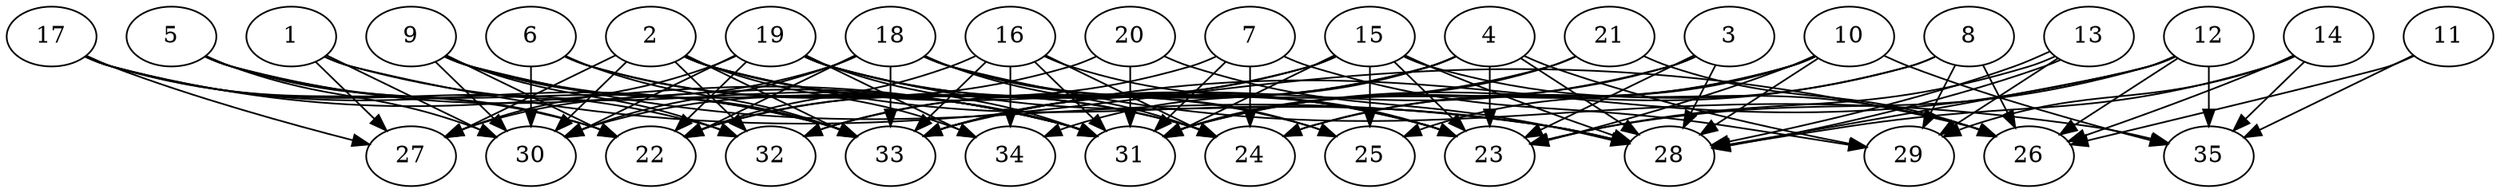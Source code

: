 // DAG (tier=3-complex, mode=compute, n=35, ccr=0.453, fat=0.818, density=0.653, regular=0.359, jump=0.335, mindata=1048576, maxdata=16777216)
// DAG automatically generated by daggen at Sun Aug 24 16:33:34 2025
// /home/ermia/Project/Environments/daggen/bin/daggen --dot --ccr 0.453 --fat 0.818 --regular 0.359 --density 0.653 --jump 0.335 --mindata 1048576 --maxdata 16777216 -n 35 
digraph G {
  1 [size="16894663268929216", alpha="0.17", expect_size="8447331634464608"]
  1 -> 26 [size ="314292964425728"]
  1 -> 27 [size ="314292964425728"]
  1 -> 30 [size ="314292964425728"]
  1 -> 31 [size ="314292964425728"]
  2 [size="3709047878651064832", alpha="0.02", expect_size="1854523939325532416"]
  2 -> 23 [size ="2173330761187328"]
  2 -> 24 [size ="2173330761187328"]
  2 -> 27 [size ="2173330761187328"]
  2 -> 28 [size ="2173330761187328"]
  2 -> 30 [size ="2173330761187328"]
  2 -> 32 [size ="2173330761187328"]
  2 -> 33 [size ="2173330761187328"]
  2 -> 34 [size ="2173330761187328"]
  3 [size="2763818708437031424", alpha="0.05", expect_size="1381909354218515712"]
  3 -> 23 [size ="1108236082085888"]
  3 -> 28 [size ="1108236082085888"]
  3 -> 31 [size ="1108236082085888"]
  3 -> 33 [size ="1108236082085888"]
  4 [size="1142146607313990975488", alpha="0.06", expect_size="571073303656995487744"]
  4 -> 23 [size ="874120334016512"]
  4 -> 28 [size ="874120334016512"]
  4 -> 29 [size ="874120334016512"]
  4 -> 32 [size ="874120334016512"]
  4 -> 33 [size ="874120334016512"]
  4 -> 34 [size ="874120334016512"]
  5 [size="45682453030375522304", alpha="0.07", expect_size="22841226515187761152"]
  5 -> 22 [size ="102232645173248"]
  5 -> 30 [size ="102232645173248"]
  5 -> 31 [size ="102232645173248"]
  5 -> 33 [size ="102232645173248"]
  6 [size="9480758597153792", alpha="0.16", expect_size="4740379298576896"]
  6 -> 24 [size ="348770671788032"]
  6 -> 30 [size ="348770671788032"]
  6 -> 31 [size ="348770671788032"]
  6 -> 33 [size ="348770671788032"]
  7 [size="115946960317945232", alpha="0.02", expect_size="57973480158972616"]
  7 -> 22 [size ="295084058738688"]
  7 -> 24 [size ="295084058738688"]
  7 -> 29 [size ="295084058738688"]
  7 -> 31 [size ="295084058738688"]
  8 [size="3241707889367447502848", alpha="0.04", expect_size="1620853944683723751424"]
  8 -> 24 [size ="1752289689731072"]
  8 -> 26 [size ="1752289689731072"]
  8 -> 29 [size ="1752289689731072"]
  8 -> 31 [size ="1752289689731072"]
  9 [size="1385533215301126656", alpha="0.15", expect_size="692766607650563328"]
  9 -> 22 [size ="1436274183372800"]
  9 -> 28 [size ="1436274183372800"]
  9 -> 30 [size ="1436274183372800"]
  9 -> 31 [size ="1436274183372800"]
  9 -> 32 [size ="1436274183372800"]
  9 -> 33 [size ="1436274183372800"]
  10 [size="46260842930494136", alpha="0.08", expect_size="23130421465247068"]
  10 -> 23 [size ="1204941540556800"]
  10 -> 24 [size ="1204941540556800"]
  10 -> 25 [size ="1204941540556800"]
  10 -> 28 [size ="1204941540556800"]
  10 -> 31 [size ="1204941540556800"]
  10 -> 35 [size ="1204941540556800"]
  11 [size="221551876232839008", alpha="0.19", expect_size="110775938116419504"]
  11 -> 26 [size ="340063170854912"]
  11 -> 35 [size ="340063170854912"]
  12 [size="1888141958241286", alpha="0.05", expect_size="944070979120643"]
  12 -> 23 [size ="50147308339200"]
  12 -> 26 [size ="50147308339200"]
  12 -> 28 [size ="50147308339200"]
  12 -> 33 [size ="50147308339200"]
  12 -> 35 [size ="50147308339200"]
  13 [size="3908615861040356261888", alpha="0.06", expect_size="1954307930520178130944"]
  13 -> 23 [size ="1985052422438912"]
  13 -> 28 [size ="1985052422438912"]
  13 -> 28 [size ="1985052422438912"]
  13 -> 29 [size ="1985052422438912"]
  14 [size="7342606487044893", alpha="0.12", expect_size="3671303243522446"]
  14 -> 26 [size ="262691071459328"]
  14 -> 28 [size ="262691071459328"]
  14 -> 29 [size ="262691071459328"]
  14 -> 35 [size ="262691071459328"]
  15 [size="528340991651105728", alpha="0.05", expect_size="264170495825552864"]
  15 -> 22 [size ="375778172731392"]
  15 -> 23 [size ="375778172731392"]
  15 -> 25 [size ="375778172731392"]
  15 -> 26 [size ="375778172731392"]
  15 -> 28 [size ="375778172731392"]
  15 -> 31 [size ="375778172731392"]
  15 -> 32 [size ="375778172731392"]
  16 [size="342407637331955679232", alpha="0.03", expect_size="171203818665977839616"]
  16 -> 22 [size ="391548546056192"]
  16 -> 23 [size ="391548546056192"]
  16 -> 24 [size ="391548546056192"]
  16 -> 31 [size ="391548546056192"]
  16 -> 33 [size ="391548546056192"]
  16 -> 34 [size ="391548546056192"]
  17 [size="69638177983303296", alpha="0.12", expect_size="34819088991651648"]
  17 -> 22 [size ="1882406990643200"]
  17 -> 27 [size ="1882406990643200"]
  17 -> 31 [size ="1882406990643200"]
  17 -> 32 [size ="1882406990643200"]
  17 -> 33 [size ="1882406990643200"]
  18 [size="1671966279652512", alpha="0.08", expect_size="835983139826256"]
  18 -> 22 [size ="31963146616832"]
  18 -> 23 [size ="31963146616832"]
  18 -> 24 [size ="31963146616832"]
  18 -> 25 [size ="31963146616832"]
  18 -> 27 [size ="31963146616832"]
  18 -> 30 [size ="31963146616832"]
  18 -> 33 [size ="31963146616832"]
  18 -> 35 [size ="31963146616832"]
  19 [size="3573380746594746368000", alpha="0.20", expect_size="1786690373297373184000"]
  19 -> 22 [size ="1869861827379200"]
  19 -> 23 [size ="1869861827379200"]
  19 -> 25 [size ="1869861827379200"]
  19 -> 27 [size ="1869861827379200"]
  19 -> 28 [size ="1869861827379200"]
  19 -> 30 [size ="1869861827379200"]
  19 -> 31 [size ="1869861827379200"]
  19 -> 34 [size ="1869861827379200"]
  20 [size="278294909699234944", alpha="0.03", expect_size="139147454849617472"]
  20 -> 28 [size ="152590666956800"]
  20 -> 30 [size ="152590666956800"]
  20 -> 31 [size ="152590666956800"]
  21 [size="914507854156383911936", alpha="0.17", expect_size="457253927078191955968"]
  21 -> 26 [size ="753728516784128"]
  21 -> 31 [size ="753728516784128"]
  21 -> 33 [size ="753728516784128"]
  22 [size="288894154250356672", alpha="0.12", expect_size="144447077125178336"]
  23 [size="1729969964915187712", alpha="0.07", expect_size="864984982457593856"]
  24 [size="3082233003224671977472", alpha="0.15", expect_size="1541116501612335988736"]
  25 [size="47898651881244704", alpha="0.17", expect_size="23949325940622352"]
  26 [size="214302107970921248", alpha="0.02", expect_size="107151053985460624"]
  27 [size="87487921508182576", alpha="0.06", expect_size="43743960754091288"]
  28 [size="96158528596791525376", alpha="0.16", expect_size="48079264298395762688"]
  29 [size="112263656310669574144", alpha="0.09", expect_size="56131828155334787072"]
  30 [size="280737355157094880", alpha="0.08", expect_size="140368677578547440"]
  31 [size="135267350572934627328", alpha="0.02", expect_size="67633675286467313664"]
  32 [size="2493499527421190", alpha="0.20", expect_size="1246749763710595"]
  33 [size="1034615942171318144", alpha="0.17", expect_size="517307971085659072"]
  34 [size="1633453140689838669824", alpha="0.15", expect_size="816726570344919334912"]
  35 [size="811264517935890432", alpha="0.20", expect_size="405632258967945216"]
}